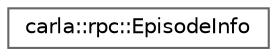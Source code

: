 digraph "类继承关系图"
{
 // INTERACTIVE_SVG=YES
 // LATEX_PDF_SIZE
  bgcolor="transparent";
  edge [fontname=Helvetica,fontsize=10,labelfontname=Helvetica,labelfontsize=10];
  node [fontname=Helvetica,fontsize=10,shape=box,height=0.2,width=0.4];
  rankdir="LR";
  Node0 [id="Node000000",label="carla::rpc::EpisodeInfo",height=0.2,width=0.4,color="grey40", fillcolor="white", style="filled",URL="$db/d00/classcarla_1_1rpc_1_1EpisodeInfo.html",tooltip=" "];
}
